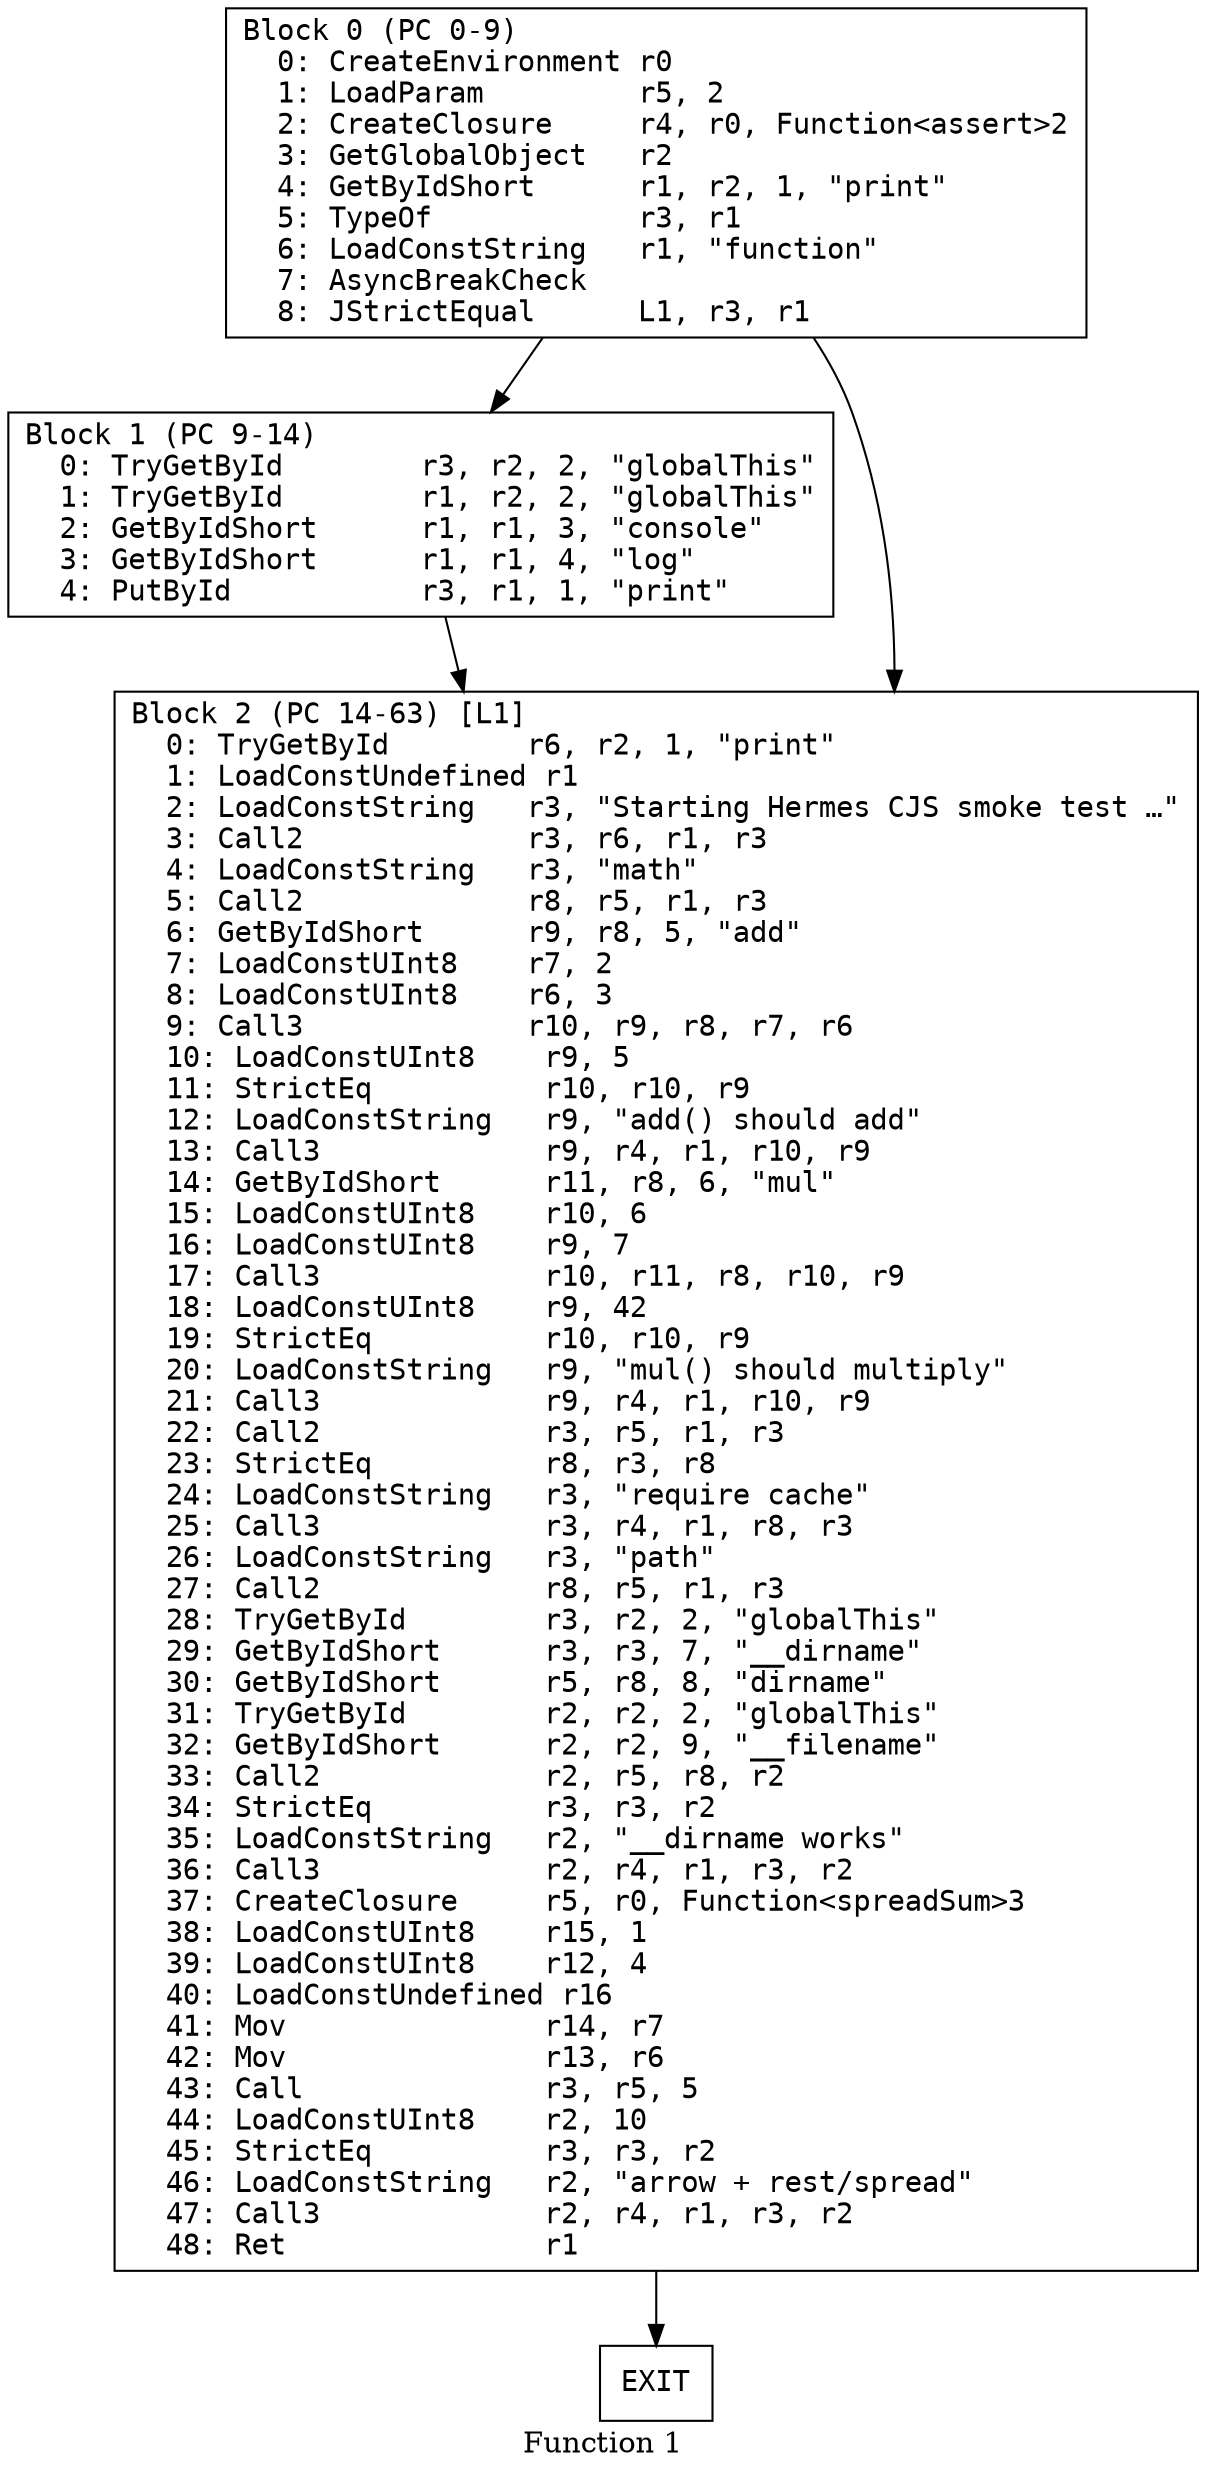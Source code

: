 // Function 1 from cjs-show-source
// Generated from data/cjs-show-source.dot

digraph {
  rankdir=TB;
  node [shape=box, fontname="monospace"];

  label = "Function 1";
  style = filled;
  color = lightgrey;

  f1_n0 [ label = "Block 0 (PC 0-9)\l  0: CreateEnvironment r0\l  1: LoadParam         r5, 2\l  2: CreateClosure     r4, r0, Function<assert>2\l  3: GetGlobalObject   r2\l  4: GetByIdShort      r1, r2, 1, \"print\"\l  5: TypeOf            r3, r1\l  6: LoadConstString   r1, \"function\"\l  7: AsyncBreakCheck   \l  8: JStrictEqual      L1, r3, r1\l" ]
  f1_n1 [ label = "Block 1 (PC 9-14)\l  0: TryGetById        r3, r2, 2, \"globalThis\"\l  1: TryGetById        r1, r2, 2, \"globalThis\"\l  2: GetByIdShort      r1, r1, 3, \"console\"\l  3: GetByIdShort      r1, r1, 4, \"log\"\l  4: PutById           r3, r1, 1, \"print\"\l" ]
  f1_n2 [ label = "Block 2 (PC 14-63) [L1]\l  0: TryGetById        r6, r2, 1, \"print\"\l  1: LoadConstUndefined r1\l  2: LoadConstString   r3, \"Starting Hermes CJS smoke test …\"\l  3: Call2             r3, r6, r1, r3\l  4: LoadConstString   r3, \"math\"\l  5: Call2             r8, r5, r1, r3\l  6: GetByIdShort      r9, r8, 5, \"add\"\l  7: LoadConstUInt8    r7, 2\l  8: LoadConstUInt8    r6, 3\l  9: Call3             r10, r9, r8, r7, r6\l  10: LoadConstUInt8    r9, 5\l  11: StrictEq          r10, r10, r9\l  12: LoadConstString   r9, \"add() should add\"\l  13: Call3             r9, r4, r1, r10, r9\l  14: GetByIdShort      r11, r8, 6, \"mul\"\l  15: LoadConstUInt8    r10, 6\l  16: LoadConstUInt8    r9, 7\l  17: Call3             r10, r11, r8, r10, r9\l  18: LoadConstUInt8    r9, 42\l  19: StrictEq          r10, r10, r9\l  20: LoadConstString   r9, \"mul() should multiply\"\l  21: Call3             r9, r4, r1, r10, r9\l  22: Call2             r3, r5, r1, r3\l  23: StrictEq          r8, r3, r8\l  24: LoadConstString   r3, \"require cache\"\l  25: Call3             r3, r4, r1, r8, r3\l  26: LoadConstString   r3, \"path\"\l  27: Call2             r8, r5, r1, r3\l  28: TryGetById        r3, r2, 2, \"globalThis\"\l  29: GetByIdShort      r3, r3, 7, \"__dirname\"\l  30: GetByIdShort      r5, r8, 8, \"dirname\"\l  31: TryGetById        r2, r2, 2, \"globalThis\"\l  32: GetByIdShort      r2, r2, 9, \"__filename\"\l  33: Call2             r2, r5, r8, r2\l  34: StrictEq          r3, r3, r2\l  35: LoadConstString   r2, \"__dirname works\"\l  36: Call3             r2, r4, r1, r3, r2\l  37: CreateClosure     r5, r0, Function<spreadSum>3\l  38: LoadConstUInt8    r15, 1\l  39: LoadConstUInt8    r12, 4\l  40: LoadConstUndefined r16\l  41: Mov               r14, r7\l  42: Mov               r13, r6\l  43: Call              r3, r5, 5\l  44: LoadConstUInt8    r2, 10\l  45: StrictEq          r3, r3, r2\l  46: LoadConstString   r2, \"arrow + rest/spread\"\l  47: Call3             r2, r4, r1, r3, r2\l  48: Ret               r1\l" ]
  f1_n3 [ label = "EXIT" ]

  f1_n0 -> f1_n2
  f1_n0 -> f1_n1
  f1_n1 -> f1_n2
  f1_n2 -> f1_n3
}
